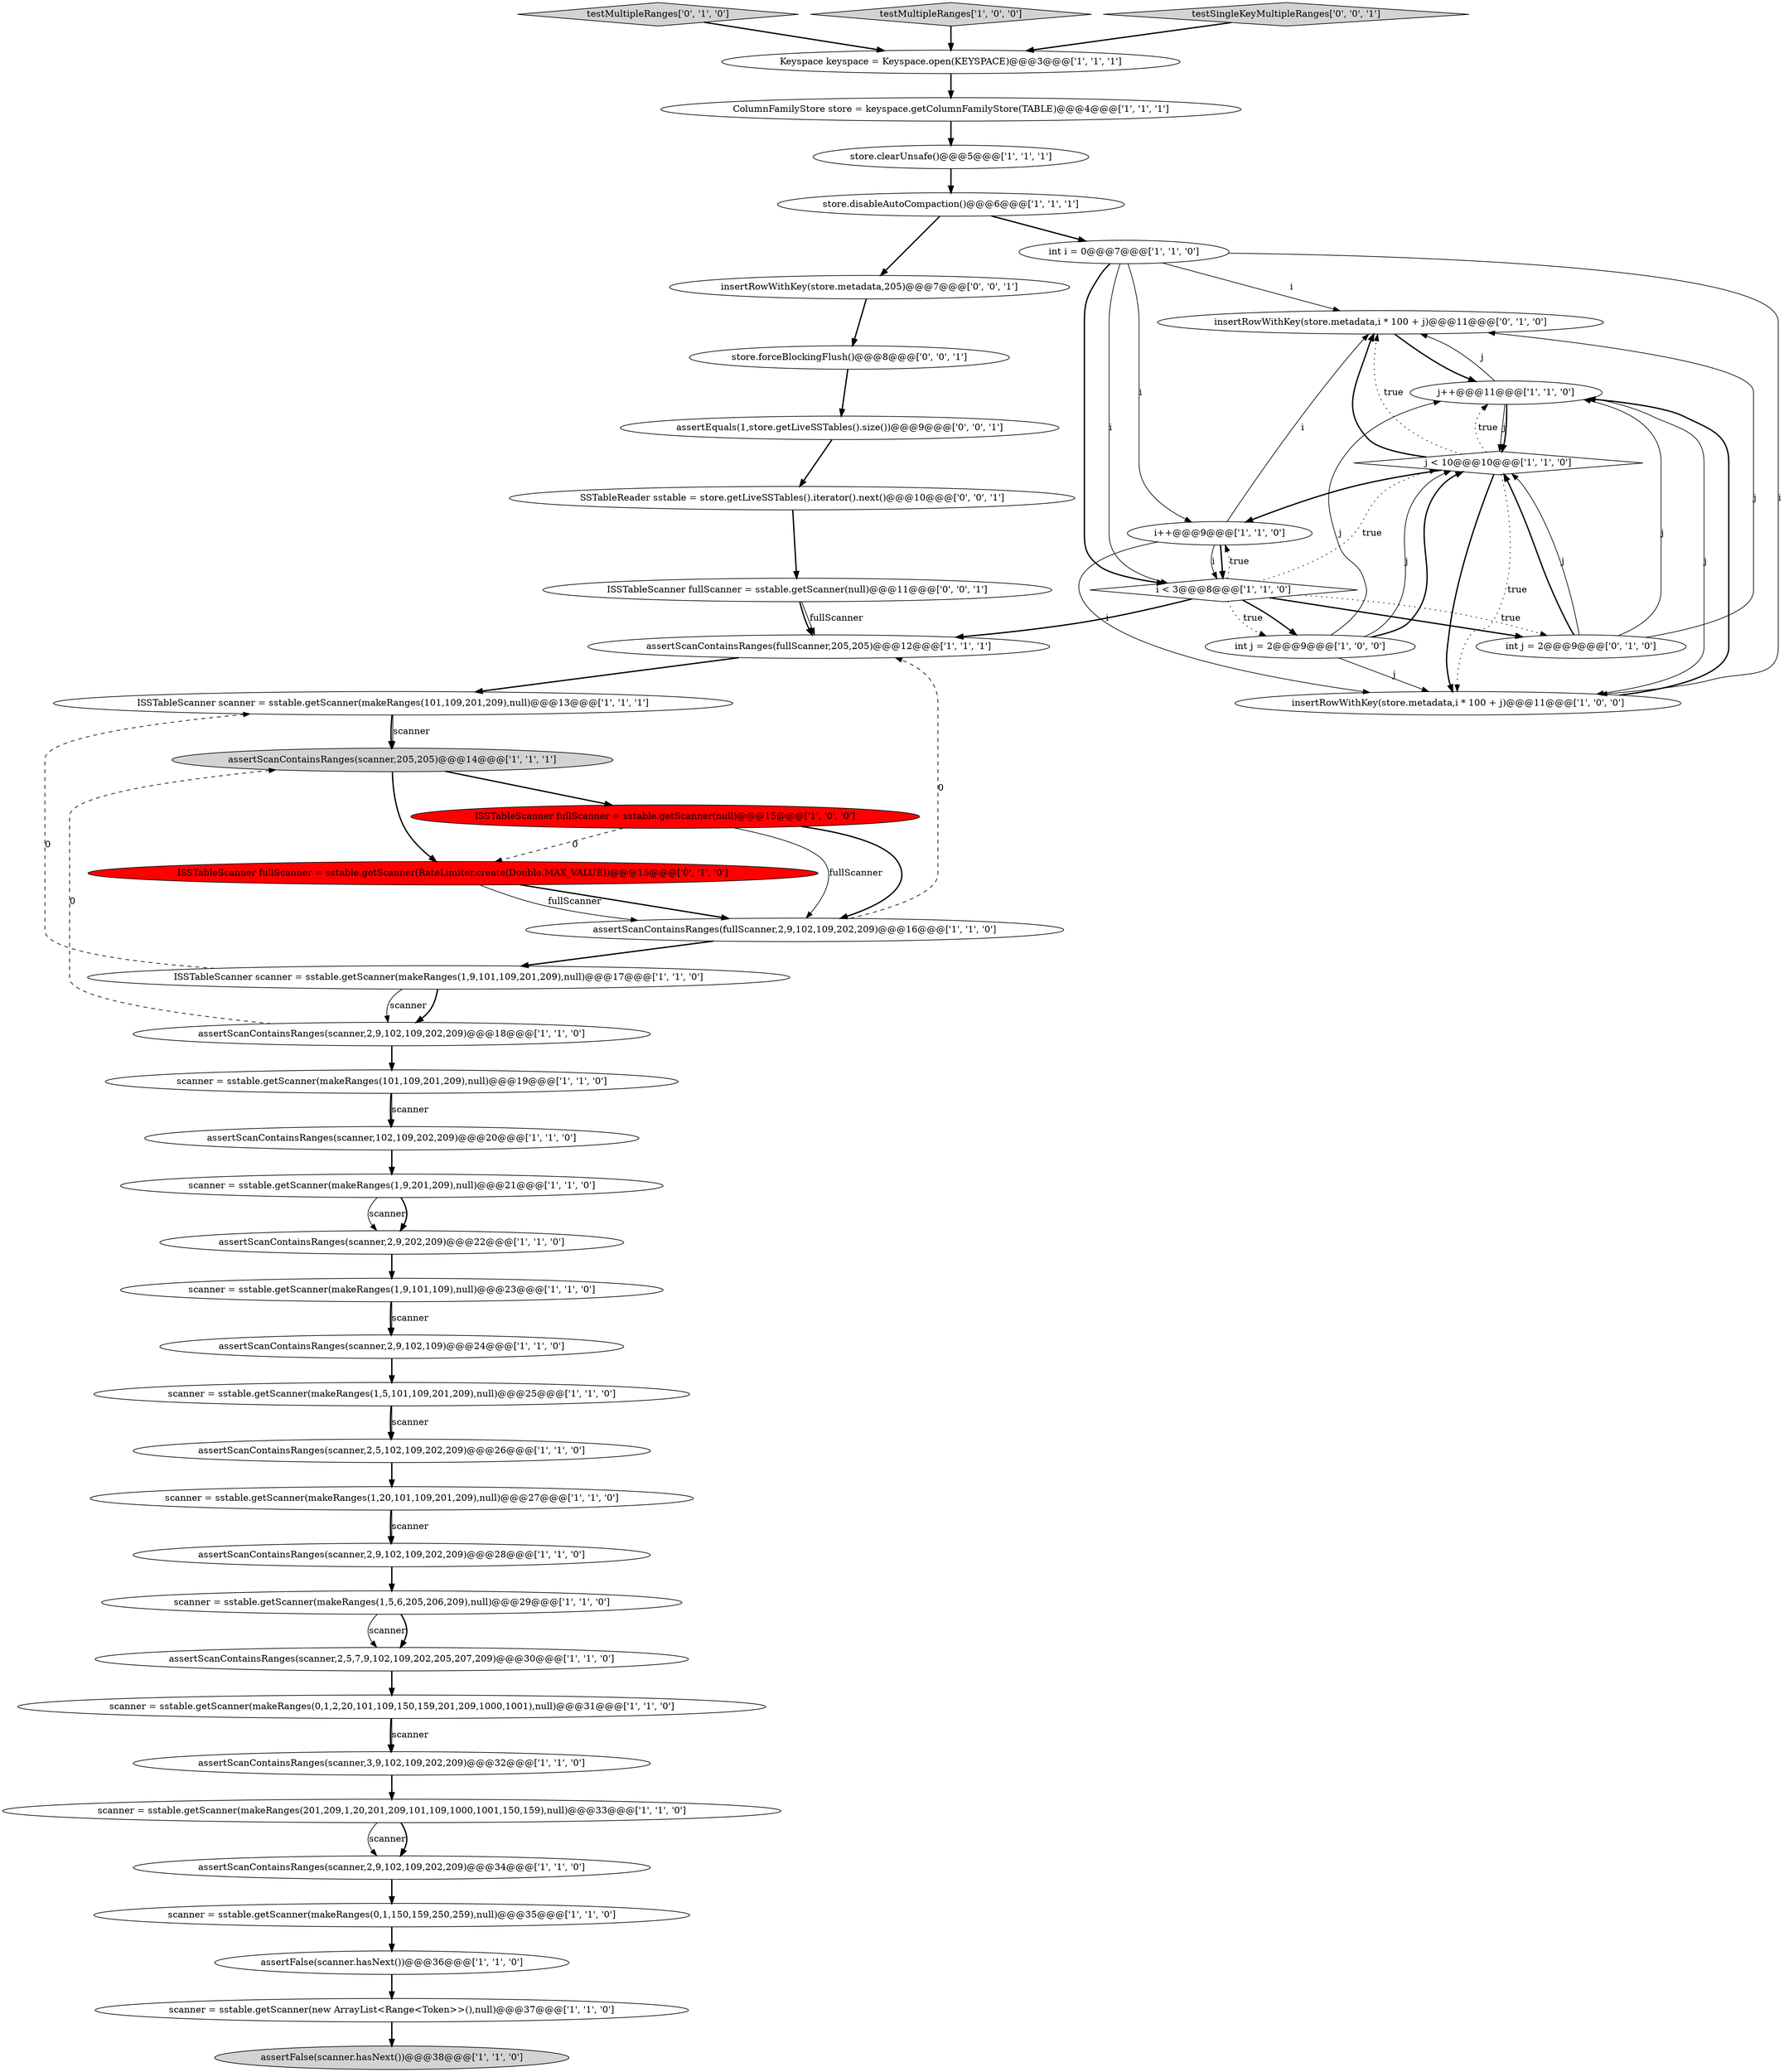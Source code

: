 digraph {
40 [style = filled, label = "testMultipleRanges['0', '1', '0']", fillcolor = lightgray, shape = diamond image = "AAA0AAABBB2BBB"];
6 [style = filled, label = "assertScanContainsRanges(scanner,2,9,202,209)@@@22@@@['1', '1', '0']", fillcolor = white, shape = ellipse image = "AAA0AAABBB1BBB"];
41 [style = filled, label = "int j = 2@@@9@@@['0', '1', '0']", fillcolor = white, shape = ellipse image = "AAA0AAABBB2BBB"];
46 [style = filled, label = "ISSTableScanner fullScanner = sstable.getScanner(null)@@@11@@@['0', '0', '1']", fillcolor = white, shape = ellipse image = "AAA0AAABBB3BBB"];
18 [style = filled, label = "int j = 2@@@9@@@['1', '0', '0']", fillcolor = white, shape = ellipse image = "AAA0AAABBB1BBB"];
38 [style = filled, label = "store.disableAutoCompaction()@@@6@@@['1', '1', '1']", fillcolor = white, shape = ellipse image = "AAA0AAABBB1BBB"];
44 [style = filled, label = "insertRowWithKey(store.metadata,205)@@@7@@@['0', '0', '1']", fillcolor = white, shape = ellipse image = "AAA0AAABBB3BBB"];
4 [style = filled, label = "assertScanContainsRanges(scanner,2,5,102,109,202,209)@@@26@@@['1', '1', '0']", fillcolor = white, shape = ellipse image = "AAA0AAABBB1BBB"];
0 [style = filled, label = "ISSTableScanner scanner = sstable.getScanner(makeRanges(101,109,201,209),null)@@@13@@@['1', '1', '1']", fillcolor = white, shape = ellipse image = "AAA0AAABBB1BBB"];
14 [style = filled, label = "scanner = sstable.getScanner(makeRanges(1,9,101,109),null)@@@23@@@['1', '1', '0']", fillcolor = white, shape = ellipse image = "AAA0AAABBB1BBB"];
36 [style = filled, label = "assertScanContainsRanges(fullScanner,205,205)@@@12@@@['1', '1', '1']", fillcolor = white, shape = ellipse image = "AAA0AAABBB1BBB"];
33 [style = filled, label = "scanner = sstable.getScanner(makeRanges(101,109,201,209),null)@@@19@@@['1', '1', '0']", fillcolor = white, shape = ellipse image = "AAA0AAABBB1BBB"];
47 [style = filled, label = "assertEquals(1,store.getLiveSSTables().size())@@@9@@@['0', '0', '1']", fillcolor = white, shape = ellipse image = "AAA0AAABBB3BBB"];
9 [style = filled, label = "int i = 0@@@7@@@['1', '1', '0']", fillcolor = white, shape = ellipse image = "AAA0AAABBB1BBB"];
16 [style = filled, label = "scanner = sstable.getScanner(makeRanges(1,5,101,109,201,209),null)@@@25@@@['1', '1', '0']", fillcolor = white, shape = ellipse image = "AAA0AAABBB1BBB"];
11 [style = filled, label = "assertScanContainsRanges(scanner,2,9,102,109,202,209)@@@34@@@['1', '1', '0']", fillcolor = white, shape = ellipse image = "AAA0AAABBB1BBB"];
17 [style = filled, label = "assertScanContainsRanges(scanner,2,5,7,9,102,109,202,205,207,209)@@@30@@@['1', '1', '0']", fillcolor = white, shape = ellipse image = "AAA0AAABBB1BBB"];
10 [style = filled, label = "assertScanContainsRanges(scanner,205,205)@@@14@@@['1', '1', '1']", fillcolor = lightgray, shape = ellipse image = "AAA0AAABBB1BBB"];
15 [style = filled, label = "assertScanContainsRanges(scanner,2,9,102,109)@@@24@@@['1', '1', '0']", fillcolor = white, shape = ellipse image = "AAA0AAABBB1BBB"];
23 [style = filled, label = "ISSTableScanner scanner = sstable.getScanner(makeRanges(1,9,101,109,201,209),null)@@@17@@@['1', '1', '0']", fillcolor = white, shape = ellipse image = "AAA0AAABBB1BBB"];
27 [style = filled, label = "scanner = sstable.getScanner(makeRanges(1,20,101,109,201,209),null)@@@27@@@['1', '1', '0']", fillcolor = white, shape = ellipse image = "AAA0AAABBB1BBB"];
35 [style = filled, label = "scanner = sstable.getScanner(makeRanges(201,209,1,20,201,209,101,109,1000,1001,150,159),null)@@@33@@@['1', '1', '0']", fillcolor = white, shape = ellipse image = "AAA0AAABBB1BBB"];
39 [style = filled, label = "ISSTableScanner fullScanner = sstable.getScanner(RateLimiter.create(Double.MAX_VALUE))@@@15@@@['0', '1', '0']", fillcolor = red, shape = ellipse image = "AAA1AAABBB2BBB"];
28 [style = filled, label = "assertScanContainsRanges(scanner,3,9,102,109,202,209)@@@32@@@['1', '1', '0']", fillcolor = white, shape = ellipse image = "AAA0AAABBB1BBB"];
48 [style = filled, label = "SSTableReader sstable = store.getLiveSSTables().iterator().next()@@@10@@@['0', '0', '1']", fillcolor = white, shape = ellipse image = "AAA0AAABBB3BBB"];
32 [style = filled, label = "assertScanContainsRanges(scanner,102,109,202,209)@@@20@@@['1', '1', '0']", fillcolor = white, shape = ellipse image = "AAA0AAABBB1BBB"];
19 [style = filled, label = "j < 10@@@10@@@['1', '1', '0']", fillcolor = white, shape = diamond image = "AAA0AAABBB1BBB"];
5 [style = filled, label = "scanner = sstable.getScanner(makeRanges(1,5,6,205,206,209),null)@@@29@@@['1', '1', '0']", fillcolor = white, shape = ellipse image = "AAA0AAABBB1BBB"];
7 [style = filled, label = "scanner = sstable.getScanner(makeRanges(0,1,150,159,250,259),null)@@@35@@@['1', '1', '0']", fillcolor = white, shape = ellipse image = "AAA0AAABBB1BBB"];
8 [style = filled, label = "Keyspace keyspace = Keyspace.open(KEYSPACE)@@@3@@@['1', '1', '1']", fillcolor = white, shape = ellipse image = "AAA0AAABBB1BBB"];
2 [style = filled, label = "store.clearUnsafe()@@@5@@@['1', '1', '1']", fillcolor = white, shape = ellipse image = "AAA0AAABBB1BBB"];
13 [style = filled, label = "testMultipleRanges['1', '0', '0']", fillcolor = lightgray, shape = diamond image = "AAA0AAABBB1BBB"];
31 [style = filled, label = "ColumnFamilyStore store = keyspace.getColumnFamilyStore(TABLE)@@@4@@@['1', '1', '1']", fillcolor = white, shape = ellipse image = "AAA0AAABBB1BBB"];
26 [style = filled, label = "assertScanContainsRanges(scanner,2,9,102,109,202,209)@@@28@@@['1', '1', '0']", fillcolor = white, shape = ellipse image = "AAA0AAABBB1BBB"];
37 [style = filled, label = "scanner = sstable.getScanner(makeRanges(0,1,2,20,101,109,150,159,201,209,1000,1001),null)@@@31@@@['1', '1', '0']", fillcolor = white, shape = ellipse image = "AAA0AAABBB1BBB"];
34 [style = filled, label = "scanner = sstable.getScanner(makeRanges(1,9,201,209),null)@@@21@@@['1', '1', '0']", fillcolor = white, shape = ellipse image = "AAA0AAABBB1BBB"];
42 [style = filled, label = "insertRowWithKey(store.metadata,i * 100 + j)@@@11@@@['0', '1', '0']", fillcolor = white, shape = ellipse image = "AAA0AAABBB2BBB"];
3 [style = filled, label = "assertScanContainsRanges(scanner,2,9,102,109,202,209)@@@18@@@['1', '1', '0']", fillcolor = white, shape = ellipse image = "AAA0AAABBB1BBB"];
20 [style = filled, label = "assertFalse(scanner.hasNext())@@@36@@@['1', '1', '0']", fillcolor = white, shape = ellipse image = "AAA0AAABBB1BBB"];
24 [style = filled, label = "insertRowWithKey(store.metadata,i * 100 + j)@@@11@@@['1', '0', '0']", fillcolor = white, shape = ellipse image = "AAA0AAABBB1BBB"];
45 [style = filled, label = "testSingleKeyMultipleRanges['0', '0', '1']", fillcolor = lightgray, shape = diamond image = "AAA0AAABBB3BBB"];
30 [style = filled, label = "scanner = sstable.getScanner(new ArrayList<Range<Token>>(),null)@@@37@@@['1', '1', '0']", fillcolor = white, shape = ellipse image = "AAA0AAABBB1BBB"];
12 [style = filled, label = "assertFalse(scanner.hasNext())@@@38@@@['1', '1', '0']", fillcolor = lightgray, shape = ellipse image = "AAA0AAABBB1BBB"];
21 [style = filled, label = "ISSTableScanner fullScanner = sstable.getScanner(null)@@@15@@@['1', '0', '0']", fillcolor = red, shape = ellipse image = "AAA1AAABBB1BBB"];
25 [style = filled, label = "j++@@@11@@@['1', '1', '0']", fillcolor = white, shape = ellipse image = "AAA0AAABBB1BBB"];
43 [style = filled, label = "store.forceBlockingFlush()@@@8@@@['0', '0', '1']", fillcolor = white, shape = ellipse image = "AAA0AAABBB3BBB"];
22 [style = filled, label = "i++@@@9@@@['1', '1', '0']", fillcolor = white, shape = ellipse image = "AAA0AAABBB1BBB"];
29 [style = filled, label = "i < 3@@@8@@@['1', '1', '0']", fillcolor = white, shape = diamond image = "AAA0AAABBB1BBB"];
1 [style = filled, label = "assertScanContainsRanges(fullScanner,2,9,102,109,202,209)@@@16@@@['1', '1', '0']", fillcolor = white, shape = ellipse image = "AAA0AAABBB1BBB"];
37->28 [style = bold, label=""];
41->19 [style = bold, label=""];
38->44 [style = bold, label=""];
23->0 [style = dashed, label="0"];
35->11 [style = solid, label="scanner"];
5->17 [style = solid, label="scanner"];
32->34 [style = bold, label=""];
25->42 [style = solid, label="j"];
1->23 [style = bold, label=""];
29->18 [style = bold, label=""];
19->24 [style = bold, label=""];
36->0 [style = bold, label=""];
10->39 [style = bold, label=""];
21->1 [style = bold, label=""];
25->19 [style = bold, label=""];
9->42 [style = solid, label="i"];
9->29 [style = bold, label=""];
41->42 [style = solid, label="j"];
25->24 [style = solid, label="j"];
29->36 [style = bold, label=""];
19->42 [style = bold, label=""];
29->18 [style = dotted, label="true"];
47->48 [style = bold, label=""];
18->19 [style = bold, label=""];
46->36 [style = bold, label=""];
31->2 [style = bold, label=""];
23->3 [style = bold, label=""];
10->21 [style = bold, label=""];
3->33 [style = bold, label=""];
29->41 [style = dotted, label="true"];
17->37 [style = bold, label=""];
5->17 [style = bold, label=""];
28->35 [style = bold, label=""];
43->47 [style = bold, label=""];
9->24 [style = solid, label="i"];
41->19 [style = solid, label="j"];
14->15 [style = bold, label=""];
22->29 [style = solid, label="i"];
25->19 [style = solid, label="j"];
19->22 [style = bold, label=""];
29->19 [style = dotted, label="true"];
27->26 [style = bold, label=""];
18->25 [style = solid, label="j"];
22->42 [style = solid, label="i"];
8->31 [style = bold, label=""];
42->25 [style = bold, label=""];
9->29 [style = solid, label="i"];
38->9 [style = bold, label=""];
22->29 [style = bold, label=""];
7->20 [style = bold, label=""];
19->24 [style = dotted, label="true"];
19->42 [style = dotted, label="true"];
21->39 [style = dashed, label="0"];
48->46 [style = bold, label=""];
29->22 [style = dotted, label="true"];
30->12 [style = bold, label=""];
24->25 [style = bold, label=""];
45->8 [style = bold, label=""];
18->19 [style = solid, label="j"];
39->1 [style = bold, label=""];
33->32 [style = bold, label=""];
3->10 [style = dashed, label="0"];
37->28 [style = solid, label="scanner"];
16->4 [style = bold, label=""];
22->24 [style = solid, label="i"];
14->15 [style = solid, label="scanner"];
19->25 [style = dotted, label="true"];
23->3 [style = solid, label="scanner"];
9->22 [style = solid, label="i"];
26->5 [style = bold, label=""];
29->41 [style = bold, label=""];
16->4 [style = solid, label="scanner"];
15->16 [style = bold, label=""];
44->43 [style = bold, label=""];
18->24 [style = solid, label="j"];
2->38 [style = bold, label=""];
6->14 [style = bold, label=""];
39->1 [style = solid, label="fullScanner"];
27->26 [style = solid, label="scanner"];
0->10 [style = bold, label=""];
1->36 [style = dashed, label="0"];
34->6 [style = solid, label="scanner"];
0->10 [style = solid, label="scanner"];
33->32 [style = solid, label="scanner"];
41->25 [style = solid, label="j"];
34->6 [style = bold, label=""];
4->27 [style = bold, label=""];
46->36 [style = solid, label="fullScanner"];
13->8 [style = bold, label=""];
20->30 [style = bold, label=""];
21->1 [style = solid, label="fullScanner"];
11->7 [style = bold, label=""];
40->8 [style = bold, label=""];
35->11 [style = bold, label=""];
}
